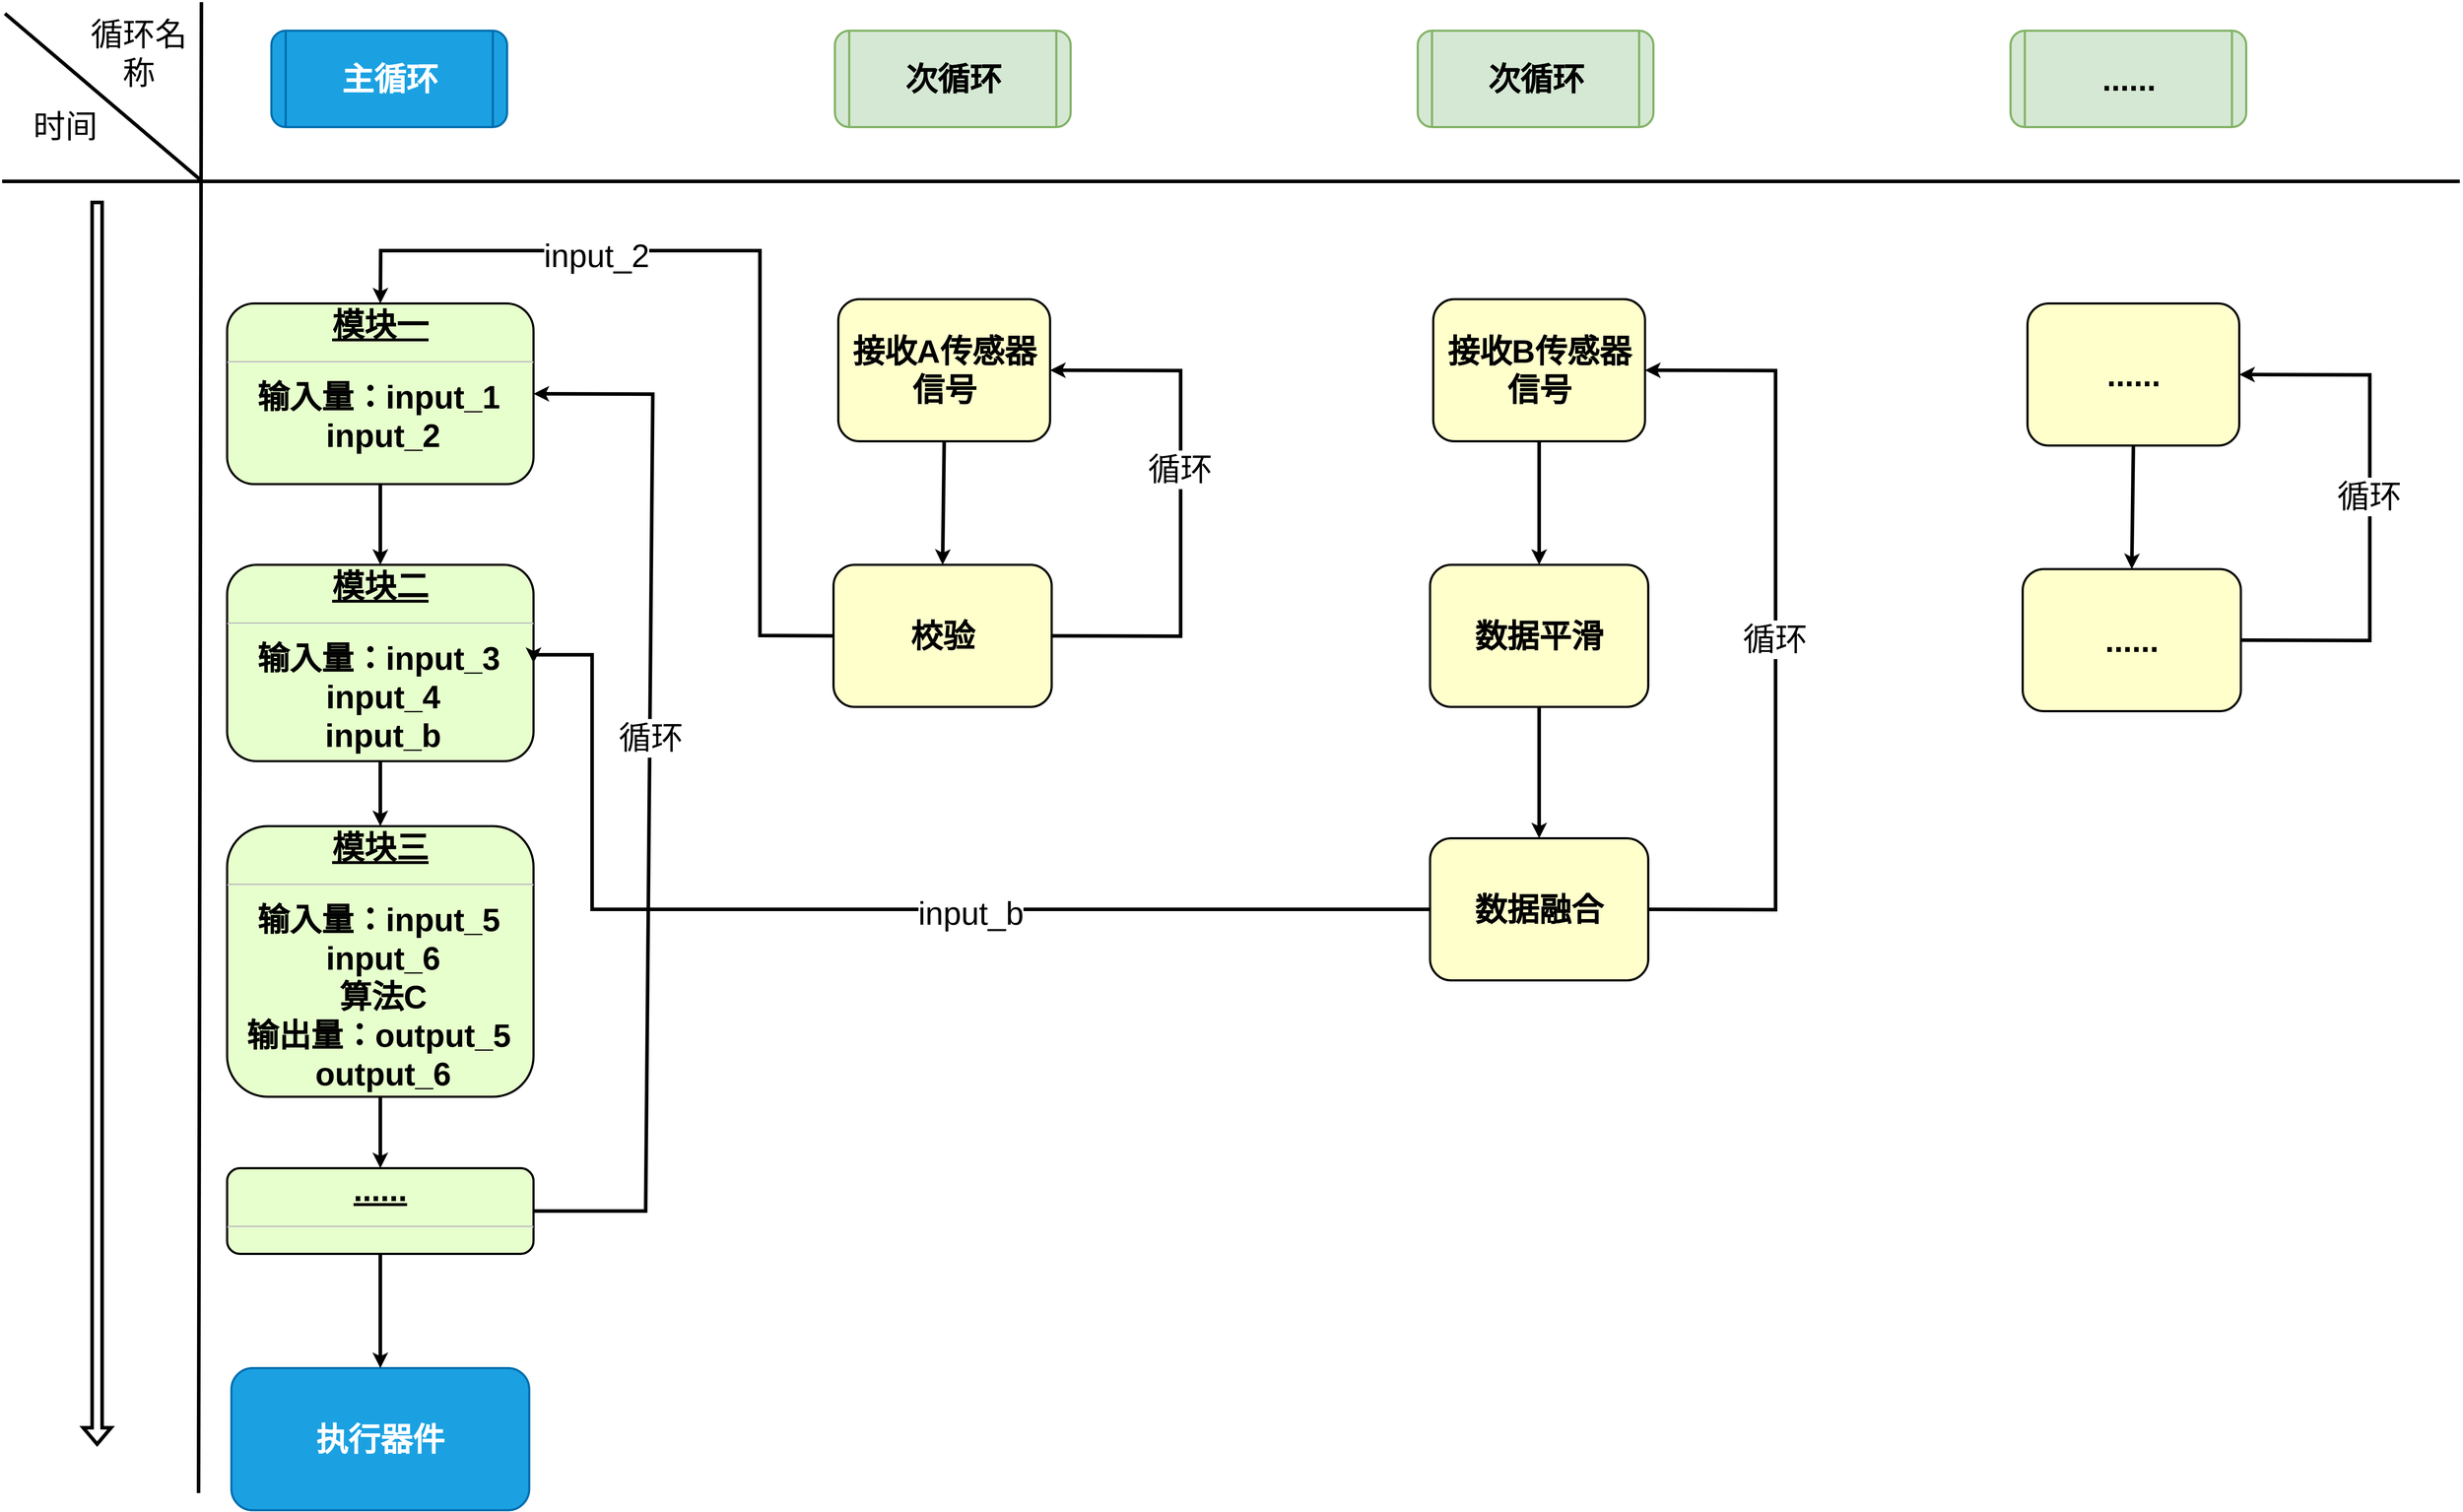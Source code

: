 <mxfile version="20.8.20" type="github">
  <diagram name="第 1 页" id="vEYWSQjw0OYUdzgQtS94">
    <mxGraphModel dx="5320" dy="1908" grid="1" gridSize="10" guides="1" tooltips="1" connect="1" arrows="1" fold="1" page="1" pageScale="1" pageWidth="1169" pageHeight="827" math="0" shadow="0">
      <root>
        <mxCell id="0" />
        <mxCell id="1" parent="0" />
        <mxCell id="5Q56VZbvU2Ra5kJknDUj-1" value="&lt;p style=&quot;margin: 4px 0px 0px; text-align: center; text-decoration: underline; font-size: 45px;&quot;&gt;&lt;font style=&quot;font-size: 45px;&quot;&gt;模块一&lt;/font&gt;&lt;/p&gt;&lt;hr style=&quot;font-size: 45px;&quot;&gt;&lt;p style=&quot;margin: 0px 0px 0px 8px; font-size: 45px;&quot;&gt;输入量：input_1&amp;nbsp;&lt;/p&gt;&lt;p style=&quot;margin: 0px 0px 0px 8px; font-size: 45px;&quot;&gt;input_2&lt;/p&gt;&lt;p style=&quot;margin: 0px 0px 0px 8px; font-size: 45px;&quot;&gt;&lt;br style=&quot;font-size: 45px;&quot;&gt;&lt;/p&gt;&lt;p style=&quot;margin: 0px 0px 0px 8px; font-size: 45px;&quot;&gt;算法A&lt;/p&gt;&lt;p style=&quot;margin: 0px 0px 0px 8px; font-size: 45px;&quot;&gt;&lt;br style=&quot;font-size: 45px;&quot;&gt;&lt;/p&gt;&lt;p style=&quot;margin: 0px 0px 0px 8px; font-size: 45px;&quot;&gt;输出量：output_1 output_2&lt;/p&gt;" style="verticalAlign=middle;align=center;overflow=fill;fontSize=45;fontFamily=Helvetica;html=1;rounded=1;fontStyle=1;strokeWidth=3;fillColor=#E6FFCC;rotation=0;" parent="1" vertex="1">
          <mxGeometry x="374" y="1379" width="429" height="253" as="geometry" />
        </mxCell>
        <mxCell id="5Q56VZbvU2Ra5kJknDUj-3" value="主循环" style="shape=process;whiteSpace=wrap;align=center;verticalAlign=middle;size=0.048;fontStyle=1;strokeWidth=3;fillColor=#1ba1e2;rounded=1;fontSize=45;fontColor=#ffffff;strokeColor=#006EAF;" parent="1" vertex="1">
          <mxGeometry x="436" y="997" width="330" height="135" as="geometry" />
        </mxCell>
        <mxCell id="5Q56VZbvU2Ra5kJknDUj-4" value="次循环" style="shape=process;whiteSpace=wrap;align=center;verticalAlign=middle;size=0.048;fontStyle=1;strokeWidth=3;fillColor=#d5e8d4;rounded=1;fontSize=45;strokeColor=#82b366;" parent="1" vertex="1">
          <mxGeometry x="1225" y="997" width="330" height="135" as="geometry" />
        </mxCell>
        <mxCell id="5Q56VZbvU2Ra5kJknDUj-5" value="次循环" style="shape=process;whiteSpace=wrap;align=center;verticalAlign=middle;size=0.048;fontStyle=1;strokeWidth=3;fillColor=#d5e8d4;rounded=1;fontSize=45;strokeColor=#82b366;" parent="1" vertex="1">
          <mxGeometry x="2041" y="997" width="330" height="135" as="geometry" />
        </mxCell>
        <mxCell id="5Q56VZbvU2Ra5kJknDUj-6" value="......" style="shape=process;whiteSpace=wrap;align=center;verticalAlign=middle;size=0.048;fontStyle=1;strokeWidth=3;fillColor=#d5e8d4;rounded=1;fontSize=45;strokeColor=#82b366;" parent="1" vertex="1">
          <mxGeometry x="2871" y="997" width="330" height="135" as="geometry" />
        </mxCell>
        <mxCell id="5Q56VZbvU2Ra5kJknDUj-7" value="" style="endArrow=none;html=1;rounded=0;fontSize=45;strokeWidth=5;" parent="1" edge="1">
          <mxGeometry width="50" height="50" relative="1" as="geometry">
            <mxPoint x="334" y="3045" as="sourcePoint" />
            <mxPoint x="338" y="957" as="targetPoint" />
          </mxGeometry>
        </mxCell>
        <mxCell id="5Q56VZbvU2Ra5kJknDUj-8" value="" style="endArrow=none;html=1;rounded=0;fontSize=45;strokeWidth=5;" parent="1" edge="1">
          <mxGeometry width="50" height="50" relative="1" as="geometry">
            <mxPoint x="3500" y="1208" as="sourcePoint" />
            <mxPoint x="59" y="1208" as="targetPoint" />
          </mxGeometry>
        </mxCell>
        <mxCell id="5Q56VZbvU2Ra5kJknDUj-9" value="" style="endArrow=none;html=1;rounded=0;fontSize=45;strokeWidth=5;" parent="1" edge="1">
          <mxGeometry width="50" height="50" relative="1" as="geometry">
            <mxPoint x="338" y="1207" as="sourcePoint" />
            <mxPoint x="63" y="973" as="targetPoint" />
          </mxGeometry>
        </mxCell>
        <mxCell id="5Q56VZbvU2Ra5kJknDUj-10" value="循环名称" style="text;html=1;strokeColor=none;fillColor=none;align=center;verticalAlign=middle;whiteSpace=wrap;rounded=0;fontSize=45;" parent="1" vertex="1">
          <mxGeometry x="180" y="1014" width="141" height="30" as="geometry" />
        </mxCell>
        <mxCell id="5Q56VZbvU2Ra5kJknDUj-11" value="时间" style="text;html=1;strokeColor=none;fillColor=none;align=center;verticalAlign=middle;whiteSpace=wrap;rounded=0;fontSize=45;" parent="1" vertex="1">
          <mxGeometry x="77" y="1116" width="141" height="30" as="geometry" />
        </mxCell>
        <mxCell id="5Q56VZbvU2Ra5kJknDUj-12" value="" style="shape=flexArrow;endArrow=classic;html=1;rounded=0;strokeWidth=5;fontSize=45;" parent="1" edge="1">
          <mxGeometry width="50" height="50" relative="1" as="geometry">
            <mxPoint x="192" y="1235" as="sourcePoint" />
            <mxPoint x="192" y="2979" as="targetPoint" />
          </mxGeometry>
        </mxCell>
        <mxCell id="5Q56VZbvU2Ra5kJknDUj-13" value="&lt;p style=&quot;margin: 4px 0px 0px; text-align: center; text-decoration: underline; font-size: 45px;&quot;&gt;&lt;font style=&quot;font-size: 45px;&quot;&gt;模块二&lt;/font&gt;&lt;/p&gt;&lt;hr style=&quot;font-size: 45px;&quot;&gt;&lt;p style=&quot;margin: 0px 0px 0px 8px; font-size: 45px;&quot;&gt;输入量：input_3&amp;nbsp;&lt;/p&gt;&lt;p style=&quot;margin: 0px 0px 0px 8px; font-size: 45px;&quot;&gt;input_4&lt;/p&gt;&lt;p style=&quot;margin: 0px 0px 0px 8px; font-size: 45px;&quot;&gt;input_b&lt;/p&gt;&lt;p style=&quot;margin: 0px 0px 0px 8px; font-size: 45px;&quot;&gt;&lt;br style=&quot;font-size: 45px;&quot;&gt;&lt;/p&gt;&lt;p style=&quot;margin: 0px 0px 0px 8px; font-size: 45px;&quot;&gt;算法B&lt;/p&gt;&lt;p style=&quot;margin: 0px 0px 0px 8px; font-size: 45px;&quot;&gt;&lt;br style=&quot;font-size: 45px;&quot;&gt;&lt;/p&gt;&lt;p style=&quot;margin: 0px 0px 0px 8px; font-size: 45px;&quot;&gt;输出量：output_3 output_4&lt;/p&gt;" style="verticalAlign=middle;align=center;overflow=fill;fontSize=45;fontFamily=Helvetica;html=1;rounded=1;fontStyle=1;strokeWidth=3;fillColor=#E6FFCC;rotation=0;" parent="1" vertex="1">
          <mxGeometry x="374" y="1745" width="429" height="275" as="geometry" />
        </mxCell>
        <mxCell id="5Q56VZbvU2Ra5kJknDUj-14" value="&lt;p style=&quot;margin: 4px 0px 0px; text-align: center; text-decoration: underline; font-size: 45px;&quot;&gt;&lt;font style=&quot;font-size: 45px;&quot;&gt;模块三&lt;/font&gt;&lt;/p&gt;&lt;hr style=&quot;font-size: 45px;&quot;&gt;&lt;p style=&quot;margin: 0px 0px 0px 8px; font-size: 45px;&quot;&gt;输入量：input_5&amp;nbsp;&lt;/p&gt;&lt;p style=&quot;margin: 0px 0px 0px 8px; font-size: 45px;&quot;&gt;input_6&lt;/p&gt;&lt;p style=&quot;margin: 0px 0px 0px 8px; font-size: 45px;&quot;&gt;算法C&lt;/p&gt;&lt;p style=&quot;margin: 0px 0px 0px 8px; font-size: 45px;&quot;&gt;输出量：output_5&amp;nbsp;&lt;/p&gt;&lt;p style=&quot;margin: 0px 0px 0px 8px; font-size: 45px;&quot;&gt;output_6&lt;/p&gt;" style="verticalAlign=middle;align=center;overflow=fill;fontSize=45;fontFamily=Helvetica;html=1;rounded=1;fontStyle=1;strokeWidth=3;fillColor=#E6FFCC;rotation=0;" parent="1" vertex="1">
          <mxGeometry x="374" y="2111" width="429" height="379" as="geometry" />
        </mxCell>
        <mxCell id="5Q56VZbvU2Ra5kJknDUj-15" value="&lt;p style=&quot;margin: 4px 0px 0px; text-align: center; text-decoration: underline; font-size: 45px;&quot;&gt;&lt;span style=&quot;font-size: 45px;&quot;&gt;......&lt;/span&gt;&lt;/p&gt;&lt;hr style=&quot;font-size: 45px;&quot;&gt;&lt;p style=&quot;margin: 0px 0px 0px 8px; font-size: 45px;&quot;&gt;......&lt;/p&gt;" style="verticalAlign=middle;align=center;overflow=fill;fontSize=45;fontFamily=Helvetica;html=1;rounded=1;fontStyle=1;strokeWidth=3;fillColor=#E6FFCC;rotation=0;" parent="1" vertex="1">
          <mxGeometry x="374" y="2590" width="429" height="120" as="geometry" />
        </mxCell>
        <mxCell id="5Q56VZbvU2Ra5kJknDUj-16" value="执行器件" style="whiteSpace=wrap;align=center;verticalAlign=middle;fontStyle=1;strokeWidth=3;fillColor=#1ba1e2;rounded=1;fontSize=45;fontColor=#ffffff;strokeColor=#006EAF;" parent="1" vertex="1">
          <mxGeometry x="380" y="2870" width="417" height="199" as="geometry" />
        </mxCell>
        <mxCell id="5Q56VZbvU2Ra5kJknDUj-17" value="" style="endArrow=classic;html=1;rounded=0;strokeWidth=5;fontSize=45;entryX=0.5;entryY=0;entryDx=0;entryDy=0;exitX=0.5;exitY=1;exitDx=0;exitDy=0;" parent="1" source="5Q56VZbvU2Ra5kJknDUj-1" target="5Q56VZbvU2Ra5kJknDUj-13" edge="1">
          <mxGeometry width="50" height="50" relative="1" as="geometry">
            <mxPoint x="1008" y="1425" as="sourcePoint" />
            <mxPoint x="1058" y="1375" as="targetPoint" />
          </mxGeometry>
        </mxCell>
        <mxCell id="5Q56VZbvU2Ra5kJknDUj-18" value="" style="endArrow=classic;html=1;rounded=0;strokeWidth=5;fontSize=45;entryX=0.5;entryY=0;entryDx=0;entryDy=0;exitX=0.5;exitY=1;exitDx=0;exitDy=0;" parent="1" source="5Q56VZbvU2Ra5kJknDUj-13" target="5Q56VZbvU2Ra5kJknDUj-14" edge="1">
          <mxGeometry width="50" height="50" relative="1" as="geometry">
            <mxPoint x="596" y="2020" as="sourcePoint" />
            <mxPoint x="596" y="2133" as="targetPoint" />
          </mxGeometry>
        </mxCell>
        <mxCell id="5Q56VZbvU2Ra5kJknDUj-19" value="" style="endArrow=classic;html=1;rounded=0;strokeWidth=5;fontSize=45;entryX=0.5;entryY=0;entryDx=0;entryDy=0;exitX=0.5;exitY=1;exitDx=0;exitDy=0;" parent="1" source="5Q56VZbvU2Ra5kJknDUj-14" target="5Q56VZbvU2Ra5kJknDUj-15" edge="1">
          <mxGeometry width="50" height="50" relative="1" as="geometry">
            <mxPoint x="596" y="2401" as="sourcePoint" />
            <mxPoint x="596" y="2514" as="targetPoint" />
          </mxGeometry>
        </mxCell>
        <mxCell id="5Q56VZbvU2Ra5kJknDUj-20" value="" style="endArrow=classic;html=1;rounded=0;strokeWidth=5;fontSize=45;exitX=0.5;exitY=1;exitDx=0;exitDy=0;" parent="1" source="5Q56VZbvU2Ra5kJknDUj-15" target="5Q56VZbvU2Ra5kJknDUj-16" edge="1">
          <mxGeometry width="50" height="50" relative="1" as="geometry">
            <mxPoint x="595" y="2645" as="sourcePoint" />
            <mxPoint x="595" y="2758" as="targetPoint" />
          </mxGeometry>
        </mxCell>
        <mxCell id="5Q56VZbvU2Ra5kJknDUj-21" value="" style="endArrow=classic;html=1;rounded=0;strokeWidth=5;fontSize=45;exitX=1;exitY=0.5;exitDx=0;exitDy=0;entryX=1;entryY=0.5;entryDx=0;entryDy=0;" parent="1" source="5Q56VZbvU2Ra5kJknDUj-15" target="5Q56VZbvU2Ra5kJknDUj-1" edge="1">
          <mxGeometry width="50" height="50" relative="1" as="geometry">
            <mxPoint x="962" y="2555" as="sourcePoint" />
            <mxPoint x="902" y="1476" as="targetPoint" />
            <Array as="points">
              <mxPoint x="960" y="2650" />
              <mxPoint x="970" y="1506" />
            </Array>
          </mxGeometry>
        </mxCell>
        <mxCell id="5Q56VZbvU2Ra5kJknDUj-22" value="&lt;font style=&quot;font-size: 45px;&quot;&gt;循环&lt;/font&gt;" style="edgeLabel;html=1;align=center;verticalAlign=middle;resizable=0;points=[];fontSize=45;" parent="5Q56VZbvU2Ra5kJknDUj-21" vertex="1" connectable="0">
          <mxGeometry x="0.117" y="-1" relative="1" as="geometry">
            <mxPoint as="offset" />
          </mxGeometry>
        </mxCell>
        <mxCell id="5Q56VZbvU2Ra5kJknDUj-23" value="接收A传感器信号" style="whiteSpace=wrap;align=center;verticalAlign=middle;fontStyle=1;strokeWidth=3;fillColor=#FFFFCC;rounded=1;fontSize=45;" parent="1" vertex="1">
          <mxGeometry x="1229.75" y="1373" width="296.5" height="199" as="geometry" />
        </mxCell>
        <mxCell id="5Q56VZbvU2Ra5kJknDUj-24" value="校验" style="whiteSpace=wrap;align=center;verticalAlign=middle;fontStyle=1;strokeWidth=3;fillColor=#FFFFCC;rounded=1;fontSize=45;" parent="1" vertex="1">
          <mxGeometry x="1223" y="1745" width="305.5" height="199" as="geometry" />
        </mxCell>
        <mxCell id="5Q56VZbvU2Ra5kJknDUj-25" value="" style="endArrow=classic;html=1;rounded=0;strokeWidth=5;fontSize=45;exitX=0.5;exitY=1;exitDx=0;exitDy=0;entryX=0.5;entryY=0;entryDx=0;entryDy=0;" parent="1" source="5Q56VZbvU2Ra5kJknDUj-23" target="5Q56VZbvU2Ra5kJknDUj-24" edge="1">
          <mxGeometry width="50" height="50" relative="1" as="geometry">
            <mxPoint x="1406" y="1617" as="sourcePoint" />
            <mxPoint x="1485" y="1681" as="targetPoint" />
          </mxGeometry>
        </mxCell>
        <mxCell id="5Q56VZbvU2Ra5kJknDUj-26" value="" style="endArrow=classic;html=1;rounded=0;strokeWidth=5;fontSize=45;exitX=0;exitY=0.5;exitDx=0;exitDy=0;entryX=0.5;entryY=0;entryDx=0;entryDy=0;" parent="1" source="5Q56VZbvU2Ra5kJknDUj-24" target="5Q56VZbvU2Ra5kJknDUj-1" edge="1">
          <mxGeometry width="50" height="50" relative="1" as="geometry">
            <mxPoint x="1182.5" y="1843.5" as="sourcePoint" />
            <mxPoint x="587" y="1300" as="targetPoint" />
            <Array as="points">
              <mxPoint x="1120" y="1844" />
              <mxPoint x="1120" y="1305" />
              <mxPoint x="589" y="1305" />
            </Array>
          </mxGeometry>
        </mxCell>
        <mxCell id="5Q56VZbvU2Ra5kJknDUj-27" value="&lt;font style=&quot;font-size: 45px;&quot;&gt;input_2&lt;/font&gt;" style="edgeLabel;html=1;align=center;verticalAlign=middle;resizable=0;points=[];fontSize=45;" parent="5Q56VZbvU2Ra5kJknDUj-26" vertex="1" connectable="0">
          <mxGeometry x="0.397" y="7" relative="1" as="geometry">
            <mxPoint as="offset" />
          </mxGeometry>
        </mxCell>
        <mxCell id="5Q56VZbvU2Ra5kJknDUj-28" value="" style="endArrow=classic;html=1;rounded=0;strokeWidth=5;fontSize=45;exitX=1;exitY=0.5;exitDx=0;exitDy=0;entryX=1;entryY=0.5;entryDx=0;entryDy=0;" parent="1" source="5Q56VZbvU2Ra5kJknDUj-24" target="5Q56VZbvU2Ra5kJknDUj-23" edge="1">
          <mxGeometry width="50" height="50" relative="1" as="geometry">
            <mxPoint x="1805" y="1783" as="sourcePoint" />
            <mxPoint x="1754" y="1433" as="targetPoint" />
            <Array as="points">
              <mxPoint x="1709" y="1845" />
              <mxPoint x="1709" y="1473" />
            </Array>
          </mxGeometry>
        </mxCell>
        <mxCell id="5Q56VZbvU2Ra5kJknDUj-29" value="&lt;font style=&quot;font-size: 45px;&quot;&gt;循环&lt;/font&gt;" style="edgeLabel;html=1;align=center;verticalAlign=middle;resizable=0;points=[];fontSize=45;" parent="5Q56VZbvU2Ra5kJknDUj-28" vertex="1" connectable="0">
          <mxGeometry x="0.13" y="1" relative="1" as="geometry">
            <mxPoint y="1" as="offset" />
          </mxGeometry>
        </mxCell>
        <mxCell id="5Q56VZbvU2Ra5kJknDUj-30" value="接收B传感器信号" style="whiteSpace=wrap;align=center;verticalAlign=middle;fontStyle=1;strokeWidth=3;fillColor=#FFFFCC;rounded=1;fontSize=45;" parent="1" vertex="1">
          <mxGeometry x="2062.75" y="1373" width="296.5" height="199" as="geometry" />
        </mxCell>
        <mxCell id="5Q56VZbvU2Ra5kJknDUj-31" value="数据平滑" style="whiteSpace=wrap;align=center;verticalAlign=middle;fontStyle=1;strokeWidth=3;fillColor=#FFFFCC;rounded=1;fontSize=45;" parent="1" vertex="1">
          <mxGeometry x="2058.25" y="1745" width="305.5" height="199" as="geometry" />
        </mxCell>
        <mxCell id="5Q56VZbvU2Ra5kJknDUj-32" value="" style="endArrow=classic;html=1;rounded=0;strokeWidth=5;fontSize=45;exitX=0.5;exitY=1;exitDx=0;exitDy=0;entryX=0.5;entryY=0;entryDx=0;entryDy=0;" parent="1" source="5Q56VZbvU2Ra5kJknDUj-30" target="5Q56VZbvU2Ra5kJknDUj-31" edge="1">
          <mxGeometry width="50" height="50" relative="1" as="geometry">
            <mxPoint x="2239" y="1617" as="sourcePoint" />
            <mxPoint x="2318" y="1681" as="targetPoint" />
          </mxGeometry>
        </mxCell>
        <mxCell id="5Q56VZbvU2Ra5kJknDUj-33" value="" style="endArrow=classic;html=1;rounded=0;strokeWidth=5;fontSize=45;exitX=1;exitY=0.5;exitDx=0;exitDy=0;entryX=1;entryY=0.5;entryDx=0;entryDy=0;" parent="1" source="5Q56VZbvU2Ra5kJknDUj-37" target="5Q56VZbvU2Ra5kJknDUj-30" edge="1">
          <mxGeometry width="50" height="50" relative="1" as="geometry">
            <mxPoint x="2638" y="1783" as="sourcePoint" />
            <mxPoint x="2587" y="1433" as="targetPoint" />
            <Array as="points">
              <mxPoint x="2542" y="2228" />
              <mxPoint x="2542" y="1473" />
            </Array>
          </mxGeometry>
        </mxCell>
        <mxCell id="5Q56VZbvU2Ra5kJknDUj-34" value="&lt;font style=&quot;font-size: 45px;&quot;&gt;循环&lt;/font&gt;" style="edgeLabel;html=1;align=center;verticalAlign=middle;resizable=0;points=[];fontSize=45;" parent="5Q56VZbvU2Ra5kJknDUj-33" vertex="1" connectable="0">
          <mxGeometry x="0.13" y="1" relative="1" as="geometry">
            <mxPoint y="73" as="offset" />
          </mxGeometry>
        </mxCell>
        <mxCell id="5Q56VZbvU2Ra5kJknDUj-35" style="edgeStyle=orthogonalEdgeStyle;rounded=0;orthogonalLoop=1;jettySize=auto;html=1;strokeWidth=5;fontSize=45;entryX=1;entryY=0.5;entryDx=0;entryDy=0;" parent="1" source="5Q56VZbvU2Ra5kJknDUj-37" target="5Q56VZbvU2Ra5kJknDUj-13" edge="1">
          <mxGeometry relative="1" as="geometry">
            <mxPoint x="899" y="1878" as="targetPoint" />
            <Array as="points">
              <mxPoint x="885" y="2227" />
              <mxPoint x="885" y="1871" />
            </Array>
          </mxGeometry>
        </mxCell>
        <mxCell id="5Q56VZbvU2Ra5kJknDUj-36" value="&lt;font style=&quot;font-size: 45px;&quot;&gt;input_b&lt;/font&gt;" style="edgeLabel;html=1;align=center;verticalAlign=middle;resizable=0;points=[];fontSize=45;" parent="5Q56VZbvU2Ra5kJknDUj-35" vertex="1" connectable="0">
          <mxGeometry x="-0.206" y="5" relative="1" as="geometry">
            <mxPoint x="1" as="offset" />
          </mxGeometry>
        </mxCell>
        <mxCell id="5Q56VZbvU2Ra5kJknDUj-37" value="数据融合" style="whiteSpace=wrap;align=center;verticalAlign=middle;fontStyle=1;strokeWidth=3;fillColor=#FFFFCC;rounded=1;fontSize=45;" parent="1" vertex="1">
          <mxGeometry x="2058.25" y="2128" width="305.5" height="199" as="geometry" />
        </mxCell>
        <mxCell id="5Q56VZbvU2Ra5kJknDUj-38" value="" style="endArrow=classic;html=1;rounded=0;strokeWidth=5;fontSize=45;exitX=0.5;exitY=1;exitDx=0;exitDy=0;entryX=0.5;entryY=0;entryDx=0;entryDy=0;" parent="1" source="5Q56VZbvU2Ra5kJknDUj-31" target="5Q56VZbvU2Ra5kJknDUj-37" edge="1">
          <mxGeometry width="50" height="50" relative="1" as="geometry">
            <mxPoint x="2209.89" y="1998" as="sourcePoint" />
            <mxPoint x="2209.89" y="2171" as="targetPoint" />
          </mxGeometry>
        </mxCell>
        <mxCell id="5Q56VZbvU2Ra5kJknDUj-39" value="......" style="whiteSpace=wrap;align=center;verticalAlign=middle;fontStyle=1;strokeWidth=3;fillColor=#FFFFCC;rounded=1;fontSize=45;" parent="1" vertex="1">
          <mxGeometry x="2894.75" y="1379" width="296.5" height="199" as="geometry" />
        </mxCell>
        <mxCell id="5Q56VZbvU2Ra5kJknDUj-40" value="......" style="whiteSpace=wrap;align=center;verticalAlign=middle;fontStyle=1;strokeWidth=3;fillColor=#FFFFCC;rounded=1;fontSize=45;" parent="1" vertex="1">
          <mxGeometry x="2888" y="1751" width="305.5" height="199" as="geometry" />
        </mxCell>
        <mxCell id="5Q56VZbvU2Ra5kJknDUj-41" value="" style="endArrow=classic;html=1;rounded=0;strokeWidth=5;fontSize=45;exitX=0.5;exitY=1;exitDx=0;exitDy=0;entryX=0.5;entryY=0;entryDx=0;entryDy=0;" parent="1" source="5Q56VZbvU2Ra5kJknDUj-39" target="5Q56VZbvU2Ra5kJknDUj-40" edge="1">
          <mxGeometry width="50" height="50" relative="1" as="geometry">
            <mxPoint x="3071" y="1623" as="sourcePoint" />
            <mxPoint x="3150" y="1687" as="targetPoint" />
          </mxGeometry>
        </mxCell>
        <mxCell id="5Q56VZbvU2Ra5kJknDUj-42" value="" style="endArrow=classic;html=1;rounded=0;strokeWidth=5;fontSize=45;exitX=1;exitY=0.5;exitDx=0;exitDy=0;entryX=1;entryY=0.5;entryDx=0;entryDy=0;" parent="1" source="5Q56VZbvU2Ra5kJknDUj-40" target="5Q56VZbvU2Ra5kJknDUj-39" edge="1">
          <mxGeometry width="50" height="50" relative="1" as="geometry">
            <mxPoint x="3470" y="1789" as="sourcePoint" />
            <mxPoint x="3419" y="1439" as="targetPoint" />
            <Array as="points">
              <mxPoint x="3374" y="1851" />
              <mxPoint x="3374" y="1479" />
            </Array>
          </mxGeometry>
        </mxCell>
        <mxCell id="5Q56VZbvU2Ra5kJknDUj-43" value="&lt;font style=&quot;font-size: 45px;&quot;&gt;循环&lt;/font&gt;" style="edgeLabel;html=1;align=center;verticalAlign=middle;resizable=0;points=[];fontSize=45;" parent="5Q56VZbvU2Ra5kJknDUj-42" vertex="1" connectable="0">
          <mxGeometry x="0.13" y="1" relative="1" as="geometry">
            <mxPoint y="33" as="offset" />
          </mxGeometry>
        </mxCell>
      </root>
    </mxGraphModel>
  </diagram>
</mxfile>
